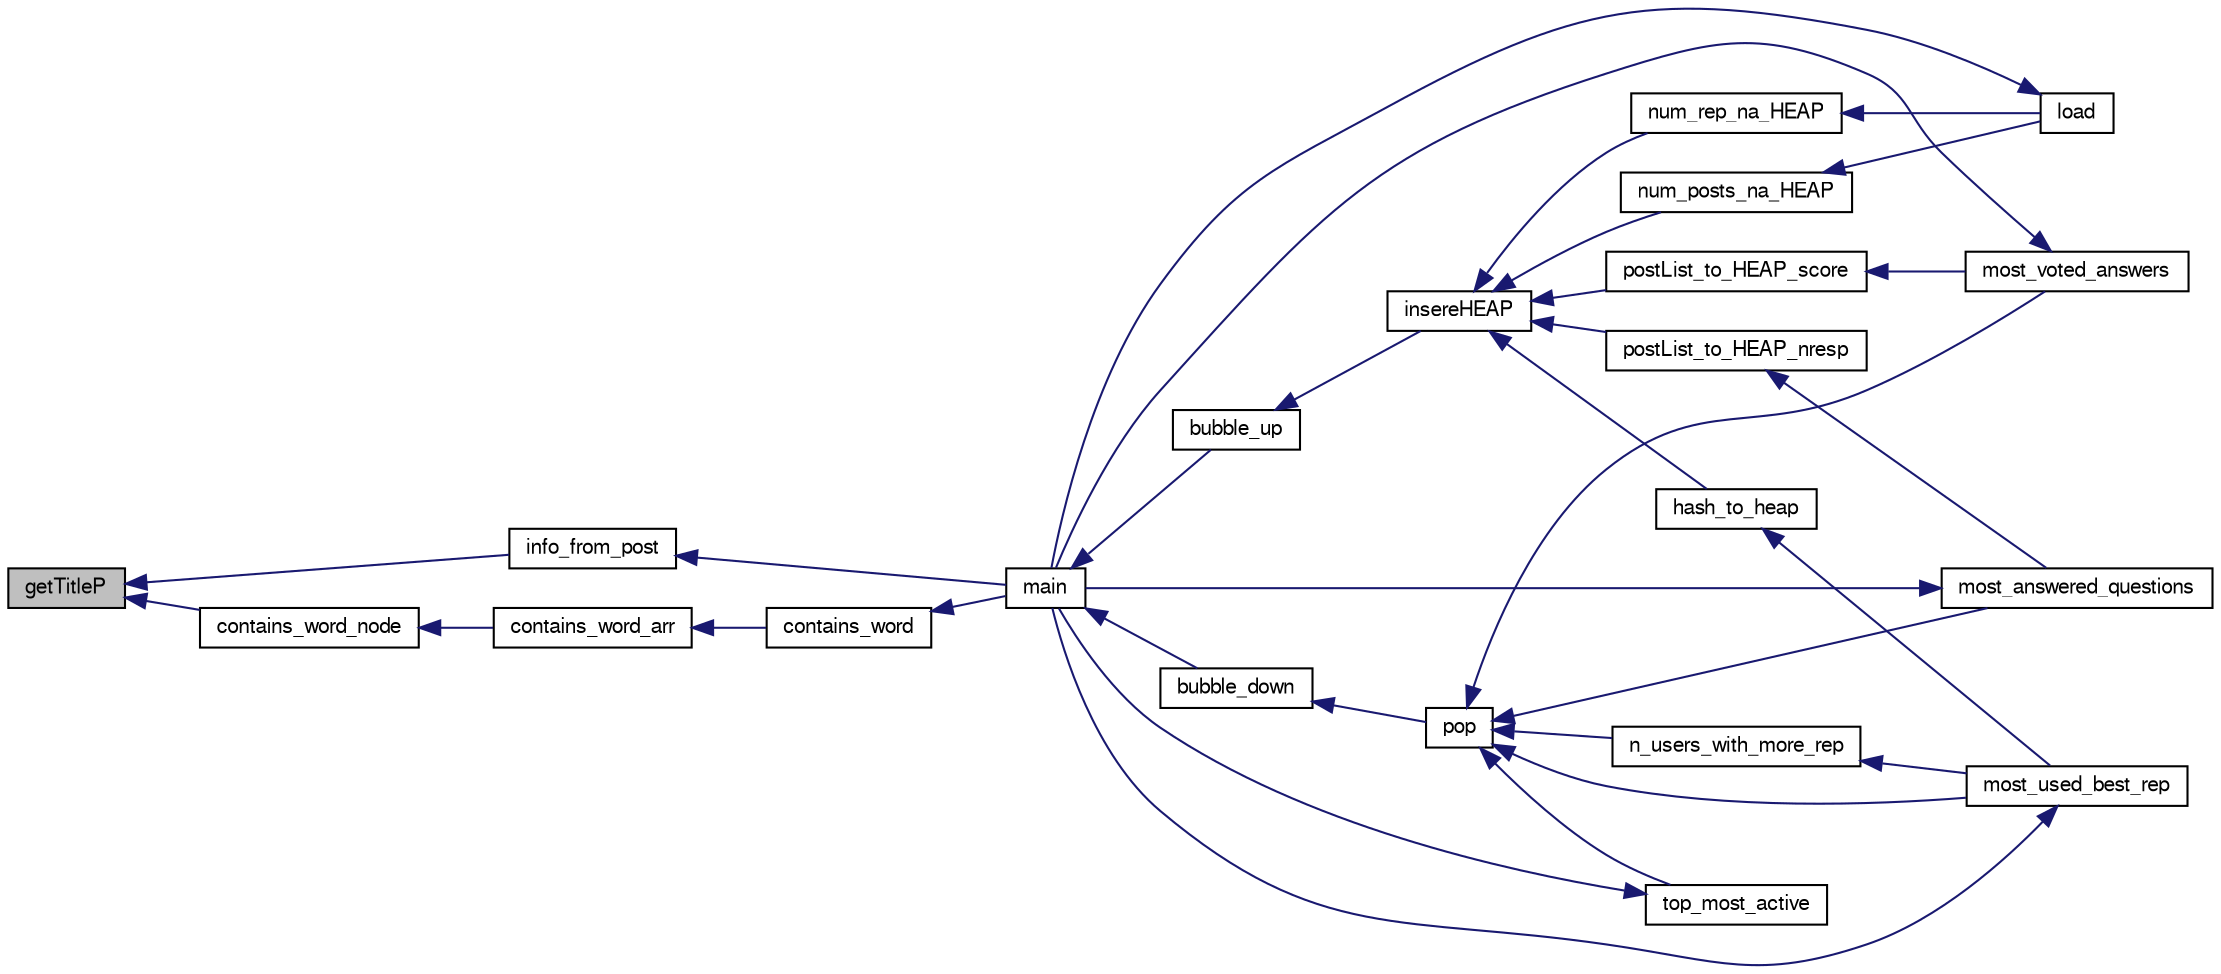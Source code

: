 digraph "getTitleP"
{
  edge [fontname="FreeSans",fontsize="10",labelfontname="FreeSans",labelfontsize="10"];
  node [fontname="FreeSans",fontsize="10",shape=record];
  rankdir="LR";
  Node1 [label="getTitleP",height=0.2,width=0.4,color="black", fillcolor="grey75", style="filled", fontcolor="black"];
  Node1 -> Node2 [dir="back",color="midnightblue",fontsize="10",style="solid",fontname="FreeSans"];
  Node2 [label="info_from_post",height=0.2,width=0.4,color="black", fillcolor="white", style="filled",URL="$interface_8h.html#ac297866fc062cda7f009927571ab55dc",tooltip="Função retorna a informacao de um post. "];
  Node2 -> Node3 [dir="back",color="midnightblue",fontsize="10",style="solid",fontname="FreeSans"];
  Node3 [label="main",height=0.2,width=0.4,color="black", fillcolor="white", style="filled",URL="$main_8c.html#ae66f6b31b5ad750f1fe042a706a4e3d4"];
  Node3 -> Node4 [dir="back",color="midnightblue",fontsize="10",style="solid",fontname="FreeSans"];
  Node4 [label="bubble_up",height=0.2,width=0.4,color="black", fillcolor="white", style="filled",URL="$myheap_8h.html#ace1f2a5d5bc48b367d1fd893827ec140",tooltip="Função que coloca o último elemento adicionado na sua posição correta. "];
  Node4 -> Node5 [dir="back",color="midnightblue",fontsize="10",style="solid",fontname="FreeSans"];
  Node5 [label="insereHEAP",height=0.2,width=0.4,color="black", fillcolor="white", style="filled",URL="$myheap_8h.html#a844070e8301ff20531948818379ca7f9",tooltip="Função que insere um novo elemento na heap. "];
  Node5 -> Node6 [dir="back",color="midnightblue",fontsize="10",style="solid",fontname="FreeSans"];
  Node6 [label="num_posts_na_HEAP",height=0.2,width=0.4,color="black", fillcolor="white", style="filled",URL="$interface_8c.html#ae5f33a943c4ae2dae9412708c17cc53f",tooltip="Função auxiliar adiciona a informação da data de um nodo MYUSER numa heap. "];
  Node6 -> Node7 [dir="back",color="midnightblue",fontsize="10",style="solid",fontname="FreeSans"];
  Node7 [label="load",height=0.2,width=0.4,color="black", fillcolor="white", style="filled",URL="$interface_8h.html#a644c94e592239aa49a0cf315d69b1c64",tooltip="Função dá load aos ficheiros xml. "];
  Node7 -> Node3 [dir="back",color="midnightblue",fontsize="10",style="solid",fontname="FreeSans"];
  Node5 -> Node8 [dir="back",color="midnightblue",fontsize="10",style="solid",fontname="FreeSans"];
  Node8 [label="num_rep_na_HEAP",height=0.2,width=0.4,color="black", fillcolor="white", style="filled",URL="$interface_8c.html#a37bc5ac324407a740abf0344028521dc",tooltip="Função auxiliar que adiciona a informação da data de um nodo MYUSER numa heap para reputação..."];
  Node8 -> Node7 [dir="back",color="midnightblue",fontsize="10",style="solid",fontname="FreeSans"];
  Node5 -> Node9 [dir="back",color="midnightblue",fontsize="10",style="solid",fontname="FreeSans"];
  Node9 [label="postList_to_HEAP_score",height=0.2,width=0.4,color="black", fillcolor="white", style="filled",URL="$interface_8c.html#abaa41336f16a88d117077daca2dabce3",tooltip="Função auxiliar que adiciona a informação da data de um nodo STACKPOST numa heap para scores..."];
  Node9 -> Node10 [dir="back",color="midnightblue",fontsize="10",style="solid",fontname="FreeSans"];
  Node10 [label="most_voted_answers",height=0.2,width=0.4,color="black", fillcolor="white", style="filled",URL="$interface_8h.html#abee0976337de52cefdc4e840c803f2f4",tooltip="Função que dado um intervalo de tempo calcula os N posts com melhor score. "];
  Node10 -> Node3 [dir="back",color="midnightblue",fontsize="10",style="solid",fontname="FreeSans"];
  Node5 -> Node11 [dir="back",color="midnightblue",fontsize="10",style="solid",fontname="FreeSans"];
  Node11 [label="postList_to_HEAP_nresp",height=0.2,width=0.4,color="black", fillcolor="white", style="filled",URL="$interface_8c.html#ae434a780bfd43f9d1b3a667b615fef31",tooltip="Função auxiliar que adiciona a informação da data de um nodo STACKPOST numa heap para perguntas com m..."];
  Node11 -> Node12 [dir="back",color="midnightblue",fontsize="10",style="solid",fontname="FreeSans"];
  Node12 [label="most_answered_questions",height=0.2,width=0.4,color="black", fillcolor="white", style="filled",URL="$interface_8h.html#a4847929aa84113b38e6804acefdfd6a4",tooltip="Função que dado um intervalo de tempo calcula as N perguntas com mais respostas. "];
  Node12 -> Node3 [dir="back",color="midnightblue",fontsize="10",style="solid",fontname="FreeSans"];
  Node5 -> Node13 [dir="back",color="midnightblue",fontsize="10",style="solid",fontname="FreeSans"];
  Node13 [label="hash_to_heap",height=0.2,width=0.4,color="black", fillcolor="white", style="filled",URL="$interface_8c.html#ad09b4104b58f6cfbf30d1dabd69d00b6",tooltip="Função auxiliar compatível com a API do glib para inserir numa heap os dados da hashtable com as ocor..."];
  Node13 -> Node14 [dir="back",color="midnightblue",fontsize="10",style="solid",fontname="FreeSans"];
  Node14 [label="most_used_best_rep",height=0.2,width=0.4,color="black", fillcolor="white", style="filled",URL="$interface_8h.html#aa048ff54eec00113e9e16d530370fcc1",tooltip="Função que obtém o número de ocorrencias das N tags mais usadas num dado período de tempo pelos N use..."];
  Node14 -> Node3 [dir="back",color="midnightblue",fontsize="10",style="solid",fontname="FreeSans"];
  Node3 -> Node15 [dir="back",color="midnightblue",fontsize="10",style="solid",fontname="FreeSans"];
  Node15 [label="bubble_down",height=0.2,width=0.4,color="black", fillcolor="white", style="filled",URL="$myheap_8h.html#a8060dd960c3242b7250e5a7d730593d6",tooltip="Função que realiza as operações necessárias depois de se retirar um elemento. "];
  Node15 -> Node16 [dir="back",color="midnightblue",fontsize="10",style="solid",fontname="FreeSans"];
  Node16 [label="pop",height=0.2,width=0.4,color="black", fillcolor="white", style="filled",URL="$myheap_8h.html#a835a400b71780f44bd1e8e00afe03e25",tooltip="Função que retira um elemento na heap. "];
  Node16 -> Node17 [dir="back",color="midnightblue",fontsize="10",style="solid",fontname="FreeSans"];
  Node17 [label="top_most_active",height=0.2,width=0.4,color="black", fillcolor="white", style="filled",URL="$interface_8h.html#aea6f8074566f0a5373ea67b3469fd4cc",tooltip="Função que calcula os N utilizadores com mais posts. "];
  Node17 -> Node3 [dir="back",color="midnightblue",fontsize="10",style="solid",fontname="FreeSans"];
  Node16 -> Node10 [dir="back",color="midnightblue",fontsize="10",style="solid",fontname="FreeSans"];
  Node16 -> Node12 [dir="back",color="midnightblue",fontsize="10",style="solid",fontname="FreeSans"];
  Node16 -> Node18 [dir="back",color="midnightblue",fontsize="10",style="solid",fontname="FreeSans"];
  Node18 [label="n_users_with_more_rep",height=0.2,width=0.4,color="black", fillcolor="white", style="filled",URL="$interface_8c.html#abfa5eaef67b944c1707d738fcc581d97",tooltip="Função auxiliar que calcula os N utilizadores com melhor rep. "];
  Node18 -> Node14 [dir="back",color="midnightblue",fontsize="10",style="solid",fontname="FreeSans"];
  Node16 -> Node14 [dir="back",color="midnightblue",fontsize="10",style="solid",fontname="FreeSans"];
  Node1 -> Node19 [dir="back",color="midnightblue",fontsize="10",style="solid",fontname="FreeSans"];
  Node19 [label="contains_word_node",height=0.2,width=0.4,color="black", fillcolor="white", style="filled",URL="$interface_8c.html#a3f33f9edbd4cc262c4290a5ff3f3fbe9",tooltip="Função a aplicar aos posts a ser visitados na travessia, auxiliar á query 8. "];
  Node19 -> Node20 [dir="back",color="midnightblue",fontsize="10",style="solid",fontname="FreeSans"];
  Node20 [label="contains_word_arr",height=0.2,width=0.4,color="black", fillcolor="white", style="filled",URL="$interface_8c.html#a5570e7f8754d65a12928c760cc6e4232",tooltip="Função a aplicar ao array de posts efetuados no mesmo dia, auxiliar á query 8. "];
  Node20 -> Node21 [dir="back",color="midnightblue",fontsize="10",style="solid",fontname="FreeSans"];
  Node21 [label="contains_word",height=0.2,width=0.4,color="black", fillcolor="white", style="filled",URL="$interface_8h.html#aade1f77088e1f4e6806c3ee8d33a5d41",tooltip="Função que obtém os id&#39;s das N perguntas mais recentes cujo título contém uma dada palavra..."];
  Node21 -> Node3 [dir="back",color="midnightblue",fontsize="10",style="solid",fontname="FreeSans"];
}
